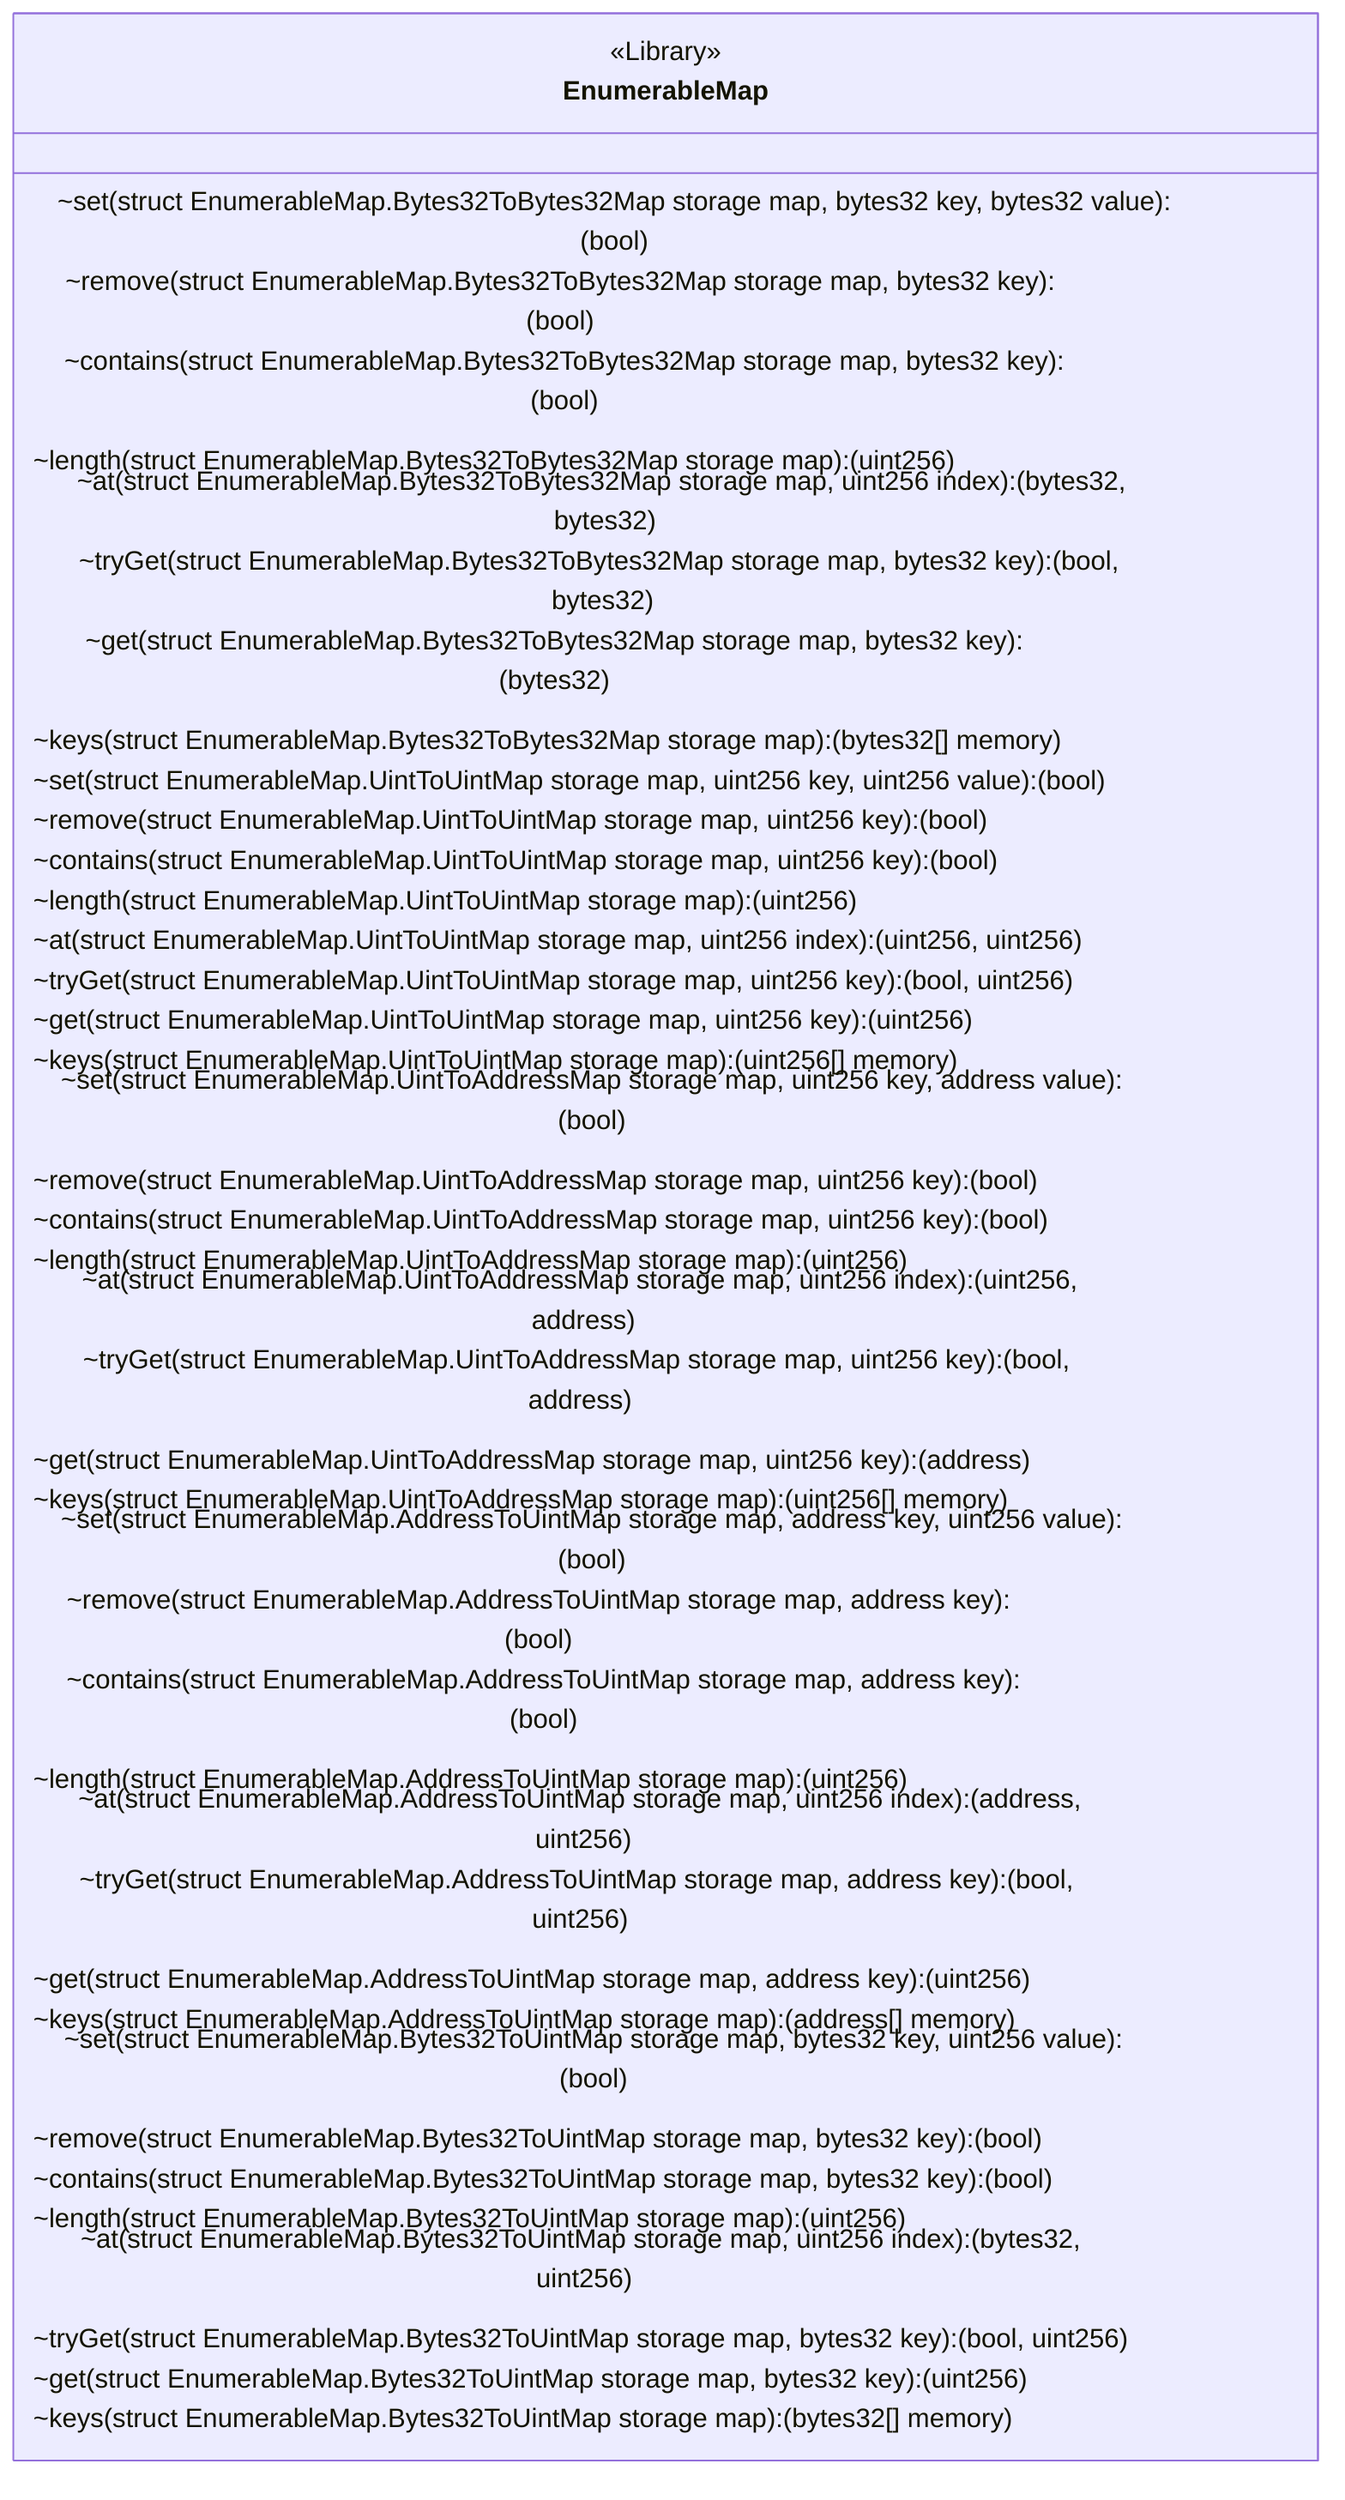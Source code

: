 classDiagram
  %% 1651:17249:0
  class EnumerableMap {
    <<Library>>
    ~set(struct EnumerableMap.Bytes32ToBytes32Map storage map, bytes32 key, bytes32 value): (bool)
    ~remove(struct EnumerableMap.Bytes32ToBytes32Map storage map, bytes32 key): (bool)
    ~contains(struct EnumerableMap.Bytes32ToBytes32Map storage map, bytes32 key): (bool)
    ~length(struct EnumerableMap.Bytes32ToBytes32Map storage map): (uint256)
    ~at(struct EnumerableMap.Bytes32ToBytes32Map storage map, uint256 index): (bytes32, bytes32)
    ~tryGet(struct EnumerableMap.Bytes32ToBytes32Map storage map, bytes32 key): (bool, bytes32)
    ~get(struct EnumerableMap.Bytes32ToBytes32Map storage map, bytes32 key): (bytes32)
    ~keys(struct EnumerableMap.Bytes32ToBytes32Map storage map): (bytes32[] memory)
    ~set(struct EnumerableMap.UintToUintMap storage map, uint256 key, uint256 value): (bool)
    ~remove(struct EnumerableMap.UintToUintMap storage map, uint256 key): (bool)
    ~contains(struct EnumerableMap.UintToUintMap storage map, uint256 key): (bool)
    ~length(struct EnumerableMap.UintToUintMap storage map): (uint256)
    ~at(struct EnumerableMap.UintToUintMap storage map, uint256 index): (uint256, uint256)
    ~tryGet(struct EnumerableMap.UintToUintMap storage map, uint256 key): (bool, uint256)
    ~get(struct EnumerableMap.UintToUintMap storage map, uint256 key): (uint256)
    ~keys(struct EnumerableMap.UintToUintMap storage map): (uint256[] memory)
    ~set(struct EnumerableMap.UintToAddressMap storage map, uint256 key, address value): (bool)
    ~remove(struct EnumerableMap.UintToAddressMap storage map, uint256 key): (bool)
    ~contains(struct EnumerableMap.UintToAddressMap storage map, uint256 key): (bool)
    ~length(struct EnumerableMap.UintToAddressMap storage map): (uint256)
    ~at(struct EnumerableMap.UintToAddressMap storage map, uint256 index): (uint256, address)
    ~tryGet(struct EnumerableMap.UintToAddressMap storage map, uint256 key): (bool, address)
    ~get(struct EnumerableMap.UintToAddressMap storage map, uint256 key): (address)
    ~keys(struct EnumerableMap.UintToAddressMap storage map): (uint256[] memory)
    ~set(struct EnumerableMap.AddressToUintMap storage map, address key, uint256 value): (bool)
    ~remove(struct EnumerableMap.AddressToUintMap storage map, address key): (bool)
    ~contains(struct EnumerableMap.AddressToUintMap storage map, address key): (bool)
    ~length(struct EnumerableMap.AddressToUintMap storage map): (uint256)
    ~at(struct EnumerableMap.AddressToUintMap storage map, uint256 index): (address, uint256)
    ~tryGet(struct EnumerableMap.AddressToUintMap storage map, address key): (bool, uint256)
    ~get(struct EnumerableMap.AddressToUintMap storage map, address key): (uint256)
    ~keys(struct EnumerableMap.AddressToUintMap storage map): (address[] memory)
    ~set(struct EnumerableMap.Bytes32ToUintMap storage map, bytes32 key, uint256 value): (bool)
    ~remove(struct EnumerableMap.Bytes32ToUintMap storage map, bytes32 key): (bool)
    ~contains(struct EnumerableMap.Bytes32ToUintMap storage map, bytes32 key): (bool)
    ~length(struct EnumerableMap.Bytes32ToUintMap storage map): (uint256)
    ~at(struct EnumerableMap.Bytes32ToUintMap storage map, uint256 index): (bytes32, uint256)
    ~tryGet(struct EnumerableMap.Bytes32ToUintMap storage map, bytes32 key): (bool, uint256)
    ~get(struct EnumerableMap.Bytes32ToUintMap storage map, bytes32 key): (uint256)
    ~keys(struct EnumerableMap.Bytes32ToUintMap storage map): (bytes32[] memory)
  }